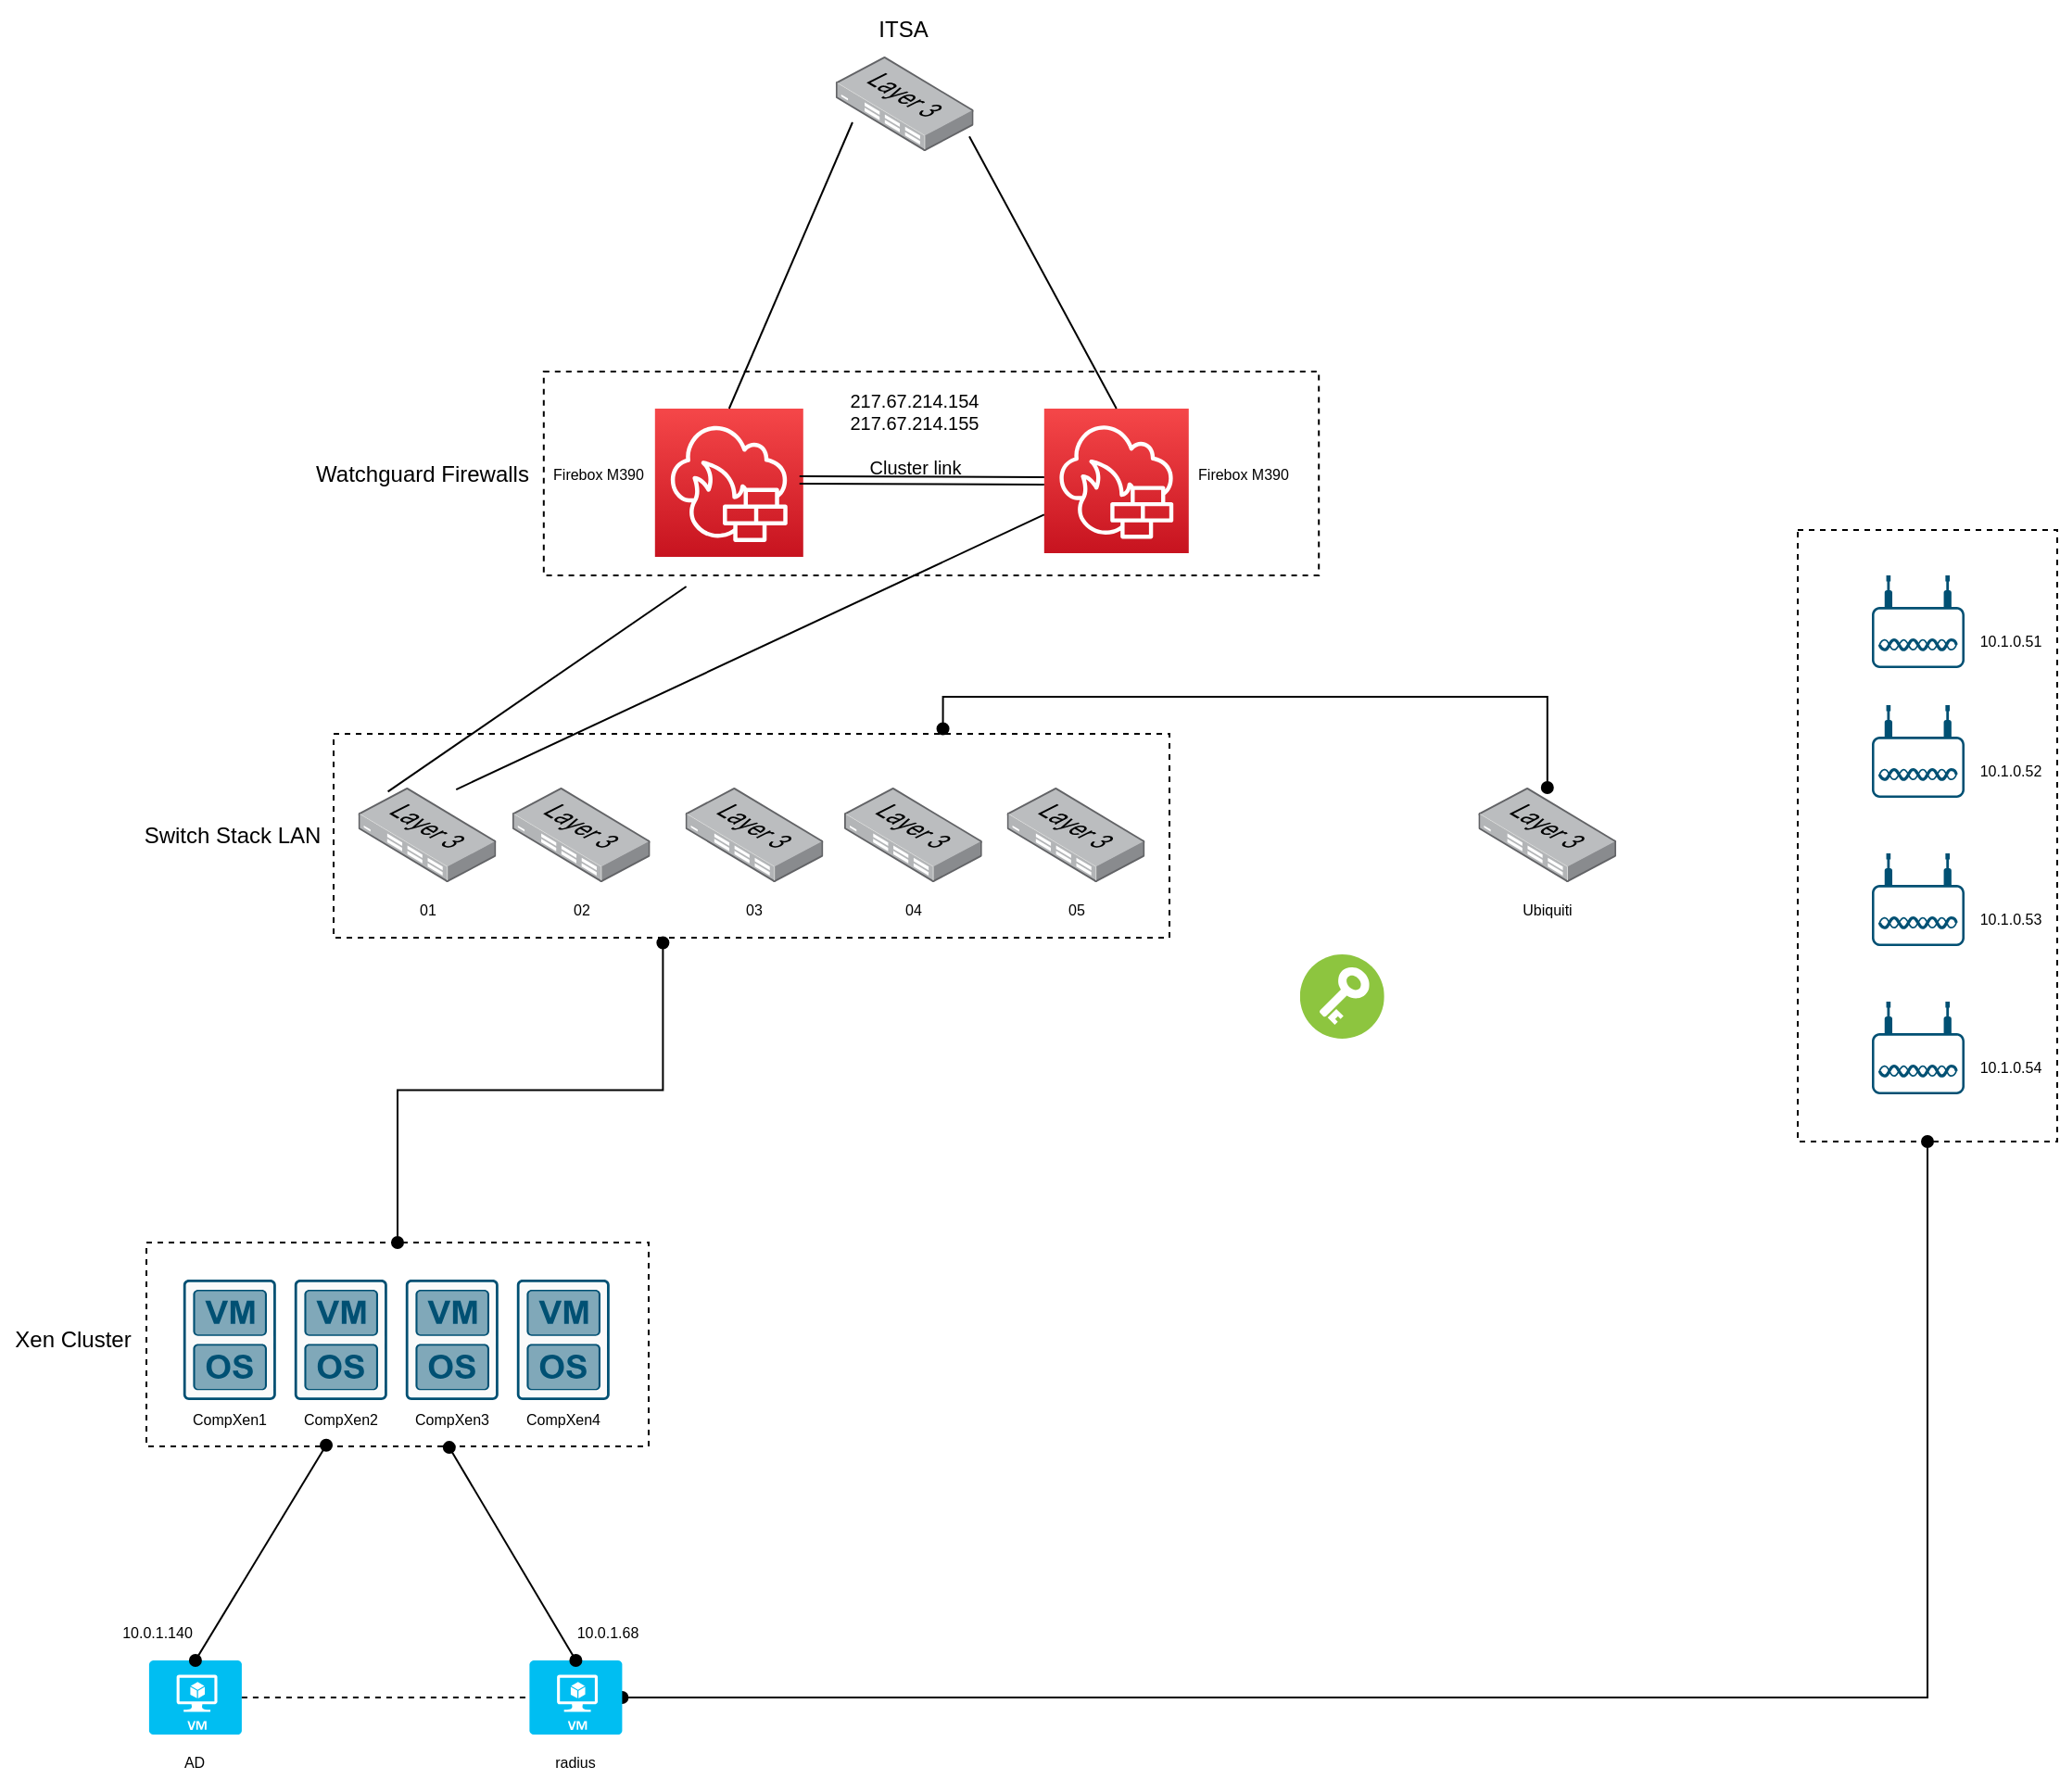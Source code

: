 <mxfile version="21.2.6" type="github">
  <diagram name="Page-1" id="Wfg3XRnyIgDn9pwfVtJL">
    <mxGraphModel dx="1509" dy="832" grid="1" gridSize="10" guides="1" tooltips="1" connect="1" arrows="1" fold="1" page="1" pageScale="1" pageWidth="1654" pageHeight="2336" math="0" shadow="0">
      <root>
        <mxCell id="0" />
        <mxCell id="1" parent="0" />
        <mxCell id="ZqtWc-u_GSEv3JjuH08--3" style="edgeStyle=orthogonalEdgeStyle;rounded=0;orthogonalLoop=1;jettySize=auto;html=1;exitX=0.5;exitY=1;exitDx=0;exitDy=0;entryX=1;entryY=0.5;entryDx=0;entryDy=0;entryPerimeter=0;startArrow=oval;startFill=1;endArrow=oval;endFill=1;" edge="1" parent="1" source="ZqtWc-u_GSEv3JjuH08--2" target="7yxVdLlIOz4UHGMku_4_-2">
          <mxGeometry relative="1" as="geometry" />
        </mxCell>
        <mxCell id="ZqtWc-u_GSEv3JjuH08--2" value="" style="rounded=0;whiteSpace=wrap;html=1;fillColor=none;dashed=1;" vertex="1" parent="1">
          <mxGeometry x="1160" y="790" width="140" height="330" as="geometry" />
        </mxCell>
        <mxCell id="kDWH9W8BgqDENdvICi3f-140" value="" style="rounded=0;whiteSpace=wrap;html=1;fillColor=none;dashed=1;" parent="1" vertex="1">
          <mxGeometry x="269" y="1174.5" width="271" height="110" as="geometry" />
        </mxCell>
        <mxCell id="kDWH9W8BgqDENdvICi3f-99" value="" style="rounded=0;whiteSpace=wrap;html=1;fillColor=none;dashed=1;" parent="1" vertex="1">
          <mxGeometry x="370" y="900" width="451" height="110" as="geometry" />
        </mxCell>
        <mxCell id="kDWH9W8BgqDENdvICi3f-77" value="" style="rounded=0;whiteSpace=wrap;html=1;fillColor=none;dashed=1;" parent="1" vertex="1">
          <mxGeometry x="483.4" y="704.5" width="418.2" height="110" as="geometry" />
        </mxCell>
        <mxCell id="kDWH9W8BgqDENdvICi3f-78" value="" style="sketch=0;points=[[0,0,0],[0.25,0,0],[0.5,0,0],[0.75,0,0],[1,0,0],[0,1,0],[0.25,1,0],[0.5,1,0],[0.75,1,0],[1,1,0],[0,0.25,0],[0,0.5,0],[0,0.75,0],[1,0.25,0],[1,0.5,0],[1,0.75,0]];outlineConnect=0;fontColor=#232F3E;gradientColor=#F54749;gradientDirection=north;fillColor=#C7131F;strokeColor=#ffffff;dashed=0;verticalLabelPosition=bottom;verticalAlign=top;align=center;html=1;fontSize=12;fontStyle=0;aspect=fixed;shape=mxgraph.aws4.resourceIcon;resIcon=mxgraph.aws4.network_firewall;" parent="1" vertex="1">
          <mxGeometry x="543.4" y="724.5" width="80" height="80" as="geometry" />
        </mxCell>
        <mxCell id="kDWH9W8BgqDENdvICi3f-79" value="" style="sketch=0;points=[[0,0,0],[0.25,0,0],[0.5,0,0],[0.75,0,0],[1,0,0],[0,1,0],[0.25,1,0],[0.5,1,0],[0.75,1,0],[1,1,0],[0,0.25,0],[0,0.5,0],[0,0.75,0],[1,0.25,0],[1,0.5,0],[1,0.75,0]];outlineConnect=0;fontColor=#232F3E;gradientColor=#F54749;gradientDirection=north;fillColor=#C7131F;strokeColor=#ffffff;dashed=0;verticalLabelPosition=bottom;verticalAlign=top;align=center;html=1;fontSize=12;fontStyle=0;aspect=fixed;shape=mxgraph.aws4.resourceIcon;resIcon=mxgraph.aws4.network_firewall;" parent="1" vertex="1">
          <mxGeometry x="753.4" y="724.5" width="78" height="78" as="geometry" />
        </mxCell>
        <mxCell id="kDWH9W8BgqDENdvICi3f-80" value="" style="shape=link;html=1;rounded=0;fontSize=20;entryX=0;entryY=0.5;entryDx=0;entryDy=0;entryPerimeter=0;" parent="1" target="kDWH9W8BgqDENdvICi3f-79" edge="1">
          <mxGeometry width="100" relative="1" as="geometry">
            <mxPoint x="621.4" y="763" as="sourcePoint" />
            <mxPoint x="721.4" y="763" as="targetPoint" />
          </mxGeometry>
        </mxCell>
        <mxCell id="kDWH9W8BgqDENdvICi3f-81" value="Cluster link" style="text;html=1;strokeColor=none;fillColor=none;align=center;verticalAlign=middle;whiteSpace=wrap;rounded=0;fontSize=10;" parent="1" vertex="1">
          <mxGeometry x="649.4" y="740.5" width="70" height="30" as="geometry" />
        </mxCell>
        <mxCell id="kDWH9W8BgqDENdvICi3f-82" value="&lt;div&gt;Firebox M390&lt;/div&gt;" style="text;html=1;strokeColor=none;fillColor=none;align=center;verticalAlign=middle;whiteSpace=wrap;rounded=0;fontSize=8;" parent="1" vertex="1">
          <mxGeometry x="483.4" y="744.5" width="60" height="30" as="geometry" />
        </mxCell>
        <mxCell id="kDWH9W8BgqDENdvICi3f-83" value="&lt;div&gt;Firebox M390&lt;/div&gt;" style="text;html=1;strokeColor=none;fillColor=none;align=center;verticalAlign=middle;whiteSpace=wrap;rounded=0;fontSize=8;" parent="1" vertex="1">
          <mxGeometry x="831.4" y="744.5" width="60" height="30" as="geometry" />
        </mxCell>
        <mxCell id="kDWH9W8BgqDENdvICi3f-84" value="Watchguard Firewalls" style="text;html=1;strokeColor=none;fillColor=none;align=center;verticalAlign=middle;whiteSpace=wrap;rounded=0;" parent="1" vertex="1">
          <mxGeometry x="353.1" y="744.5" width="130.3" height="30" as="geometry" />
        </mxCell>
        <mxCell id="kDWH9W8BgqDENdvICi3f-85" value="" style="image;points=[];aspect=fixed;html=1;align=center;shadow=0;dashed=0;image=img/lib/allied_telesis/switch/Switch_24_port_L3.svg;" parent="1" vertex="1">
          <mxGeometry x="640.9" y="534.5" width="74.4" height="51" as="geometry" />
        </mxCell>
        <mxCell id="kDWH9W8BgqDENdvICi3f-86" value="ITSA" style="text;html=1;strokeColor=none;fillColor=none;align=center;verticalAlign=middle;whiteSpace=wrap;rounded=0;" parent="1" vertex="1">
          <mxGeometry x="655.45" y="504.5" width="45.3" height="30" as="geometry" />
        </mxCell>
        <mxCell id="kDWH9W8BgqDENdvICi3f-87" value="" style="endArrow=none;html=1;rounded=0;entryX=0.122;entryY=0.696;entryDx=0;entryDy=0;entryPerimeter=0;exitX=0.5;exitY=0;exitDx=0;exitDy=0;exitPerimeter=0;" parent="1" source="kDWH9W8BgqDENdvICi3f-78" target="kDWH9W8BgqDENdvICi3f-85" edge="1">
          <mxGeometry width="50" height="50" relative="1" as="geometry">
            <mxPoint x="555.3" y="734.5" as="sourcePoint" />
            <mxPoint x="605.3" y="684.5" as="targetPoint" />
          </mxGeometry>
        </mxCell>
        <mxCell id="kDWH9W8BgqDENdvICi3f-88" value="" style="endArrow=none;html=1;rounded=0;entryX=0.969;entryY=0.845;entryDx=0;entryDy=0;entryPerimeter=0;exitX=0.5;exitY=0;exitDx=0;exitDy=0;exitPerimeter=0;" parent="1" source="kDWH9W8BgqDENdvICi3f-79" target="kDWH9W8BgqDENdvICi3f-85" edge="1">
          <mxGeometry width="50" height="50" relative="1" as="geometry">
            <mxPoint x="792" y="740" as="sourcePoint" />
            <mxPoint x="862" y="570" as="targetPoint" />
          </mxGeometry>
        </mxCell>
        <mxCell id="kDWH9W8BgqDENdvICi3f-89" value="" style="image;points=[];aspect=fixed;html=1;align=center;shadow=0;dashed=0;image=img/lib/allied_telesis/switch/Switch_24_port_L3.svg;" parent="1" vertex="1">
          <mxGeometry x="383.3" y="929" width="74.4" height="51" as="geometry" />
        </mxCell>
        <mxCell id="kDWH9W8BgqDENdvICi3f-90" value="&lt;div&gt;01&lt;/div&gt;" style="text;html=1;strokeColor=none;fillColor=none;align=center;verticalAlign=middle;whiteSpace=wrap;rounded=0;fontSize=8;" parent="1" vertex="1">
          <mxGeometry x="390.5" y="980" width="60" height="30" as="geometry" />
        </mxCell>
        <mxCell id="kDWH9W8BgqDENdvICi3f-91" value="" style="image;points=[];aspect=fixed;html=1;align=center;shadow=0;dashed=0;image=img/lib/allied_telesis/switch/Switch_24_port_L3.svg;" parent="1" vertex="1">
          <mxGeometry x="466.4" y="929" width="74.4" height="51" as="geometry" />
        </mxCell>
        <mxCell id="kDWH9W8BgqDENdvICi3f-92" value="02" style="text;html=1;strokeColor=none;fillColor=none;align=center;verticalAlign=middle;whiteSpace=wrap;rounded=0;fontSize=8;" parent="1" vertex="1">
          <mxGeometry x="473.6" y="980" width="60" height="30" as="geometry" />
        </mxCell>
        <mxCell id="kDWH9W8BgqDENdvICi3f-93" value="" style="image;points=[];aspect=fixed;html=1;align=center;shadow=0;dashed=0;image=img/lib/allied_telesis/switch/Switch_24_port_L3.svg;" parent="1" vertex="1">
          <mxGeometry x="559.8" y="929" width="74.4" height="51" as="geometry" />
        </mxCell>
        <mxCell id="kDWH9W8BgqDENdvICi3f-94" value="03" style="text;html=1;strokeColor=none;fillColor=none;align=center;verticalAlign=middle;whiteSpace=wrap;rounded=0;fontSize=8;" parent="1" vertex="1">
          <mxGeometry x="567.0" y="980" width="60" height="30" as="geometry" />
        </mxCell>
        <mxCell id="kDWH9W8BgqDENdvICi3f-95" value="" style="image;points=[];aspect=fixed;html=1;align=center;shadow=0;dashed=0;image=img/lib/allied_telesis/switch/Switch_24_port_L3.svg;" parent="1" vertex="1">
          <mxGeometry x="645.5" y="929" width="74.4" height="51" as="geometry" />
        </mxCell>
        <mxCell id="kDWH9W8BgqDENdvICi3f-96" value="04" style="text;html=1;strokeColor=none;fillColor=none;align=center;verticalAlign=middle;whiteSpace=wrap;rounded=0;fontSize=8;" parent="1" vertex="1">
          <mxGeometry x="652.7" y="980" width="60" height="30" as="geometry" />
        </mxCell>
        <mxCell id="kDWH9W8BgqDENdvICi3f-97" value="" style="image;points=[];aspect=fixed;html=1;align=center;shadow=0;dashed=0;image=img/lib/allied_telesis/switch/Switch_24_port_L3.svg;" parent="1" vertex="1">
          <mxGeometry x="733.3" y="929" width="74.4" height="51" as="geometry" />
        </mxCell>
        <mxCell id="kDWH9W8BgqDENdvICi3f-98" value="05" style="text;html=1;strokeColor=none;fillColor=none;align=center;verticalAlign=middle;whiteSpace=wrap;rounded=0;fontSize=8;" parent="1" vertex="1">
          <mxGeometry x="740.5" y="980" width="60" height="30" as="geometry" />
        </mxCell>
        <mxCell id="kDWH9W8BgqDENdvICi3f-100" value="Switch Stack LAN" style="text;html=1;strokeColor=none;fillColor=none;align=center;verticalAlign=middle;whiteSpace=wrap;rounded=0;" parent="1" vertex="1">
          <mxGeometry x="261" y="940" width="109" height="30" as="geometry" />
        </mxCell>
        <mxCell id="kDWH9W8BgqDENdvICi3f-105" value="" style="endArrow=none;html=1;rounded=0;exitX=0.215;exitY=0.043;exitDx=0;exitDy=0;exitPerimeter=0;" parent="1" source="kDWH9W8BgqDENdvICi3f-89" edge="1">
          <mxGeometry width="50" height="50" relative="1" as="geometry">
            <mxPoint x="510.3" y="870.5" as="sourcePoint" />
            <mxPoint x="560.3" y="820.5" as="targetPoint" />
            <Array as="points" />
          </mxGeometry>
        </mxCell>
        <mxCell id="kDWH9W8BgqDENdvICi3f-107" value="" style="endArrow=none;html=1;rounded=0;exitX=0.71;exitY=0.02;exitDx=0;exitDy=0;exitPerimeter=0;" parent="1" source="kDWH9W8BgqDENdvICi3f-89" target="kDWH9W8BgqDENdvICi3f-79" edge="1">
          <mxGeometry width="50" height="50" relative="1" as="geometry">
            <mxPoint x="528.3" y="918.5" as="sourcePoint" />
            <mxPoint x="595.6" y="829" as="targetPoint" />
            <Array as="points" />
          </mxGeometry>
        </mxCell>
        <mxCell id="kDWH9W8BgqDENdvICi3f-142" value="" style="edgeStyle=orthogonalEdgeStyle;rounded=0;orthogonalLoop=1;jettySize=auto;html=1;entryX=0.729;entryY=-0.025;entryDx=0;entryDy=0;entryPerimeter=0;startArrow=oval;startFill=1;endArrow=oval;endFill=1;" parent="1" source="kDWH9W8BgqDENdvICi3f-127" target="kDWH9W8BgqDENdvICi3f-99" edge="1">
          <mxGeometry relative="1" as="geometry">
            <Array as="points">
              <mxPoint x="1025.1" y="880" />
              <mxPoint x="699.1" y="880" />
            </Array>
          </mxGeometry>
        </mxCell>
        <mxCell id="kDWH9W8BgqDENdvICi3f-127" value="" style="image;points=[];aspect=fixed;html=1;align=center;shadow=0;dashed=0;image=img/lib/allied_telesis/switch/Switch_24_port_L3.svg;" parent="1" vertex="1">
          <mxGeometry x="987.7" y="929" width="74.4" height="51" as="geometry" />
        </mxCell>
        <mxCell id="kDWH9W8BgqDENdvICi3f-128" value="Ubiquiti" style="text;html=1;strokeColor=none;fillColor=none;align=center;verticalAlign=middle;whiteSpace=wrap;rounded=0;fontSize=8;" parent="1" vertex="1">
          <mxGeometry x="994.9" y="980" width="60" height="30" as="geometry" />
        </mxCell>
        <mxCell id="kDWH9W8BgqDENdvICi3f-132" value="" style="sketch=0;points=[[0.015,0.015,0],[0.985,0.015,0],[0.985,0.985,0],[0.015,0.985,0],[0.25,0,0],[0.5,0,0],[0.75,0,0],[1,0.25,0],[1,0.5,0],[1,0.75,0],[0.75,1,0],[0.5,1,0],[0.25,1,0],[0,0.75,0],[0,0.5,0],[0,0.25,0]];verticalLabelPosition=bottom;html=1;verticalAlign=top;aspect=fixed;align=center;pointerEvents=1;shape=mxgraph.cisco19.rect;prIcon=hypervisor;fillColor=#FAFAFA;strokeColor=#005073;" parent="1" vertex="1">
          <mxGeometry x="288.9" y="1194.5" width="50" height="65" as="geometry" />
        </mxCell>
        <mxCell id="kDWH9W8BgqDENdvICi3f-133" value="CompXen1" style="text;html=1;strokeColor=none;fillColor=none;align=center;verticalAlign=middle;whiteSpace=wrap;rounded=0;fontSize=8;" parent="1" vertex="1">
          <mxGeometry x="283.9" y="1254.5" width="60" height="30" as="geometry" />
        </mxCell>
        <mxCell id="kDWH9W8BgqDENdvICi3f-134" value="" style="sketch=0;points=[[0.015,0.015,0],[0.985,0.015,0],[0.985,0.985,0],[0.015,0.985,0],[0.25,0,0],[0.5,0,0],[0.75,0,0],[1,0.25,0],[1,0.5,0],[1,0.75,0],[0.75,1,0],[0.5,1,0],[0.25,1,0],[0,0.75,0],[0,0.5,0],[0,0.25,0]];verticalLabelPosition=bottom;html=1;verticalAlign=top;aspect=fixed;align=center;pointerEvents=1;shape=mxgraph.cisco19.rect;prIcon=hypervisor;fillColor=#FAFAFA;strokeColor=#005073;" parent="1" vertex="1">
          <mxGeometry x="348.9" y="1194.5" width="50" height="65" as="geometry" />
        </mxCell>
        <mxCell id="kDWH9W8BgqDENdvICi3f-135" value="CompXen2" style="text;html=1;strokeColor=none;fillColor=none;align=center;verticalAlign=middle;whiteSpace=wrap;rounded=0;fontSize=8;" parent="1" vertex="1">
          <mxGeometry x="343.9" y="1254.5" width="60" height="30" as="geometry" />
        </mxCell>
        <mxCell id="kDWH9W8BgqDENdvICi3f-136" value="" style="sketch=0;points=[[0.015,0.015,0],[0.985,0.015,0],[0.985,0.985,0],[0.015,0.985,0],[0.25,0,0],[0.5,0,0],[0.75,0,0],[1,0.25,0],[1,0.5,0],[1,0.75,0],[0.75,1,0],[0.5,1,0],[0.25,1,0],[0,0.75,0],[0,0.5,0],[0,0.25,0]];verticalLabelPosition=bottom;html=1;verticalAlign=top;aspect=fixed;align=center;pointerEvents=1;shape=mxgraph.cisco19.rect;prIcon=hypervisor;fillColor=#FAFAFA;strokeColor=#005073;" parent="1" vertex="1">
          <mxGeometry x="408.9" y="1194.5" width="50" height="65" as="geometry" />
        </mxCell>
        <mxCell id="kDWH9W8BgqDENdvICi3f-137" value="CompXen3" style="text;html=1;strokeColor=none;fillColor=none;align=center;verticalAlign=middle;whiteSpace=wrap;rounded=0;fontSize=8;" parent="1" vertex="1">
          <mxGeometry x="403.9" y="1254.5" width="60" height="30" as="geometry" />
        </mxCell>
        <mxCell id="kDWH9W8BgqDENdvICi3f-138" value="" style="sketch=0;points=[[0.015,0.015,0],[0.985,0.015,0],[0.985,0.985,0],[0.015,0.985,0],[0.25,0,0],[0.5,0,0],[0.75,0,0],[1,0.25,0],[1,0.5,0],[1,0.75,0],[0.75,1,0],[0.5,1,0],[0.25,1,0],[0,0.75,0],[0,0.5,0],[0,0.25,0]];verticalLabelPosition=bottom;html=1;verticalAlign=top;aspect=fixed;align=center;pointerEvents=1;shape=mxgraph.cisco19.rect;prIcon=hypervisor;fillColor=#FAFAFA;strokeColor=#005073;" parent="1" vertex="1">
          <mxGeometry x="468.9" y="1194.5" width="50" height="65" as="geometry" />
        </mxCell>
        <mxCell id="kDWH9W8BgqDENdvICi3f-139" value="CompXen4" style="text;html=1;strokeColor=none;fillColor=none;align=center;verticalAlign=middle;whiteSpace=wrap;rounded=0;fontSize=8;" parent="1" vertex="1">
          <mxGeometry x="463.9" y="1254.5" width="60" height="30" as="geometry" />
        </mxCell>
        <mxCell id="kDWH9W8BgqDENdvICi3f-144" style="edgeStyle=orthogonalEdgeStyle;rounded=0;orthogonalLoop=1;jettySize=auto;html=1;exitX=0.5;exitY=0;exitDx=0;exitDy=0;entryX=0.394;entryY=1.025;entryDx=0;entryDy=0;entryPerimeter=0;startArrow=oval;startFill=1;endArrow=oval;endFill=1;" parent="1" source="kDWH9W8BgqDENdvICi3f-140" target="kDWH9W8BgqDENdvICi3f-99" edge="1">
          <mxGeometry relative="1" as="geometry" />
        </mxCell>
        <mxCell id="kDWH9W8BgqDENdvICi3f-141" value="Xen Cluster" style="text;html=1;strokeColor=none;fillColor=none;align=center;verticalAlign=middle;whiteSpace=wrap;rounded=0;" parent="1" vertex="1">
          <mxGeometry x="190" y="1212" width="79" height="30" as="geometry" />
        </mxCell>
        <mxCell id="kDWH9W8BgqDENdvICi3f-161" value="&lt;div&gt;217.67.214.154&lt;/div&gt;&lt;div&gt;217.67.214.155&lt;br&gt;&lt;/div&gt;" style="text;html=1;strokeColor=none;fillColor=none;align=center;verticalAlign=middle;whiteSpace=wrap;rounded=0;fontSize=10;" parent="1" vertex="1">
          <mxGeometry x="633.8" y="710.5" width="99.1" height="30" as="geometry" />
        </mxCell>
        <mxCell id="7yxVdLlIOz4UHGMku_4_-1" value="" style="verticalLabelPosition=bottom;html=1;verticalAlign=top;align=center;strokeColor=none;fillColor=#00BEF2;shape=mxgraph.azure.virtual_machine;" parent="1" vertex="1">
          <mxGeometry x="270.45" y="1400" width="50" height="40" as="geometry" />
        </mxCell>
        <mxCell id="7yxVdLlIOz4UHGMku_4_-2" value="" style="verticalLabelPosition=bottom;html=1;verticalAlign=top;align=center;strokeColor=none;fillColor=#00BEF2;shape=mxgraph.azure.virtual_machine;" parent="1" vertex="1">
          <mxGeometry x="475.7" y="1400" width="50" height="40" as="geometry" />
        </mxCell>
        <mxCell id="7yxVdLlIOz4UHGMku_4_-4" value="" style="endArrow=oval;html=1;rounded=0;exitX=0.5;exitY=0;exitDx=0;exitDy=0;exitPerimeter=0;entryX=0.358;entryY=0.994;entryDx=0;entryDy=0;entryPerimeter=0;startArrow=oval;startFill=1;endFill=1;" parent="1" source="7yxVdLlIOz4UHGMku_4_-1" target="kDWH9W8BgqDENdvICi3f-140" edge="1">
          <mxGeometry width="50" height="50" relative="1" as="geometry">
            <mxPoint x="320" y="1350" as="sourcePoint" />
            <mxPoint x="370" y="1300" as="targetPoint" />
          </mxGeometry>
        </mxCell>
        <mxCell id="7yxVdLlIOz4UHGMku_4_-5" value="" style="endArrow=oval;html=1;rounded=0;exitX=0.5;exitY=0;exitDx=0;exitDy=0;exitPerimeter=0;entryX=0.603;entryY=1.005;entryDx=0;entryDy=0;entryPerimeter=0;endFill=1;startArrow=oval;startFill=1;" parent="1" source="7yxVdLlIOz4UHGMku_4_-2" target="kDWH9W8BgqDENdvICi3f-140" edge="1">
          <mxGeometry width="50" height="50" relative="1" as="geometry">
            <mxPoint x="503.4" y="1375" as="sourcePoint" />
            <mxPoint x="543.4" y="1294" as="targetPoint" />
          </mxGeometry>
        </mxCell>
        <mxCell id="7yxVdLlIOz4UHGMku_4_-6" value="radius" style="text;html=1;strokeColor=none;fillColor=none;align=center;verticalAlign=middle;whiteSpace=wrap;rounded=0;fontSize=8;" parent="1" vertex="1">
          <mxGeometry x="477.3" y="1445" width="46.8" height="20" as="geometry" />
        </mxCell>
        <mxCell id="7yxVdLlIOz4UHGMku_4_-7" value="AD" style="text;html=1;strokeColor=none;fillColor=none;align=center;verticalAlign=middle;whiteSpace=wrap;rounded=0;fontSize=8;" parent="1" vertex="1">
          <mxGeometry x="282.4" y="1440" width="26.1" height="30" as="geometry" />
        </mxCell>
        <mxCell id="7yxVdLlIOz4UHGMku_4_-9" value="10.0.1.140" style="text;html=1;strokeColor=none;fillColor=none;align=center;verticalAlign=middle;whiteSpace=wrap;rounded=0;fontSize=8;" parent="1" vertex="1">
          <mxGeometry x="250.0" y="1370" width="50" height="30" as="geometry" />
        </mxCell>
        <mxCell id="7yxVdLlIOz4UHGMku_4_-10" value="10.0.1.68" style="text;html=1;strokeColor=none;fillColor=none;align=center;verticalAlign=middle;whiteSpace=wrap;rounded=0;fontSize=8;" parent="1" vertex="1">
          <mxGeometry x="493.4" y="1370" width="50" height="30" as="geometry" />
        </mxCell>
        <mxCell id="7yxVdLlIOz4UHGMku_4_-11" value="" style="endArrow=none;html=1;rounded=0;exitX=1;exitY=0.5;exitDx=0;exitDy=0;exitPerimeter=0;entryX=0;entryY=0.5;entryDx=0;entryDy=0;entryPerimeter=0;dashed=1;" parent="1" source="7yxVdLlIOz4UHGMku_4_-1" target="7yxVdLlIOz4UHGMku_4_-2" edge="1">
          <mxGeometry width="50" height="50" relative="1" as="geometry">
            <mxPoint x="340.5" y="1430" as="sourcePoint" />
            <mxPoint x="390.5" y="1380" as="targetPoint" />
          </mxGeometry>
        </mxCell>
        <mxCell id="7yxVdLlIOz4UHGMku_4_-12" value="" style="points=[[0.03,0.36,0],[0.18,0,0],[0.5,0.34,0],[0.82,0,0],[0.97,0.36,0],[1,0.67,0],[0.975,0.975,0],[0.5,1,0],[0.025,0.975,0],[0,0.67,0]];verticalLabelPosition=bottom;sketch=0;html=1;verticalAlign=top;aspect=fixed;align=center;pointerEvents=1;shape=mxgraph.cisco19.wireless_access_point;fillColor=#005073;strokeColor=none;" parent="1" vertex="1">
          <mxGeometry x="1200" y="814.5" width="50" height="50" as="geometry" />
        </mxCell>
        <mxCell id="7yxVdLlIOz4UHGMku_4_-13" value="" style="points=[[0.03,0.36,0],[0.18,0,0],[0.5,0.34,0],[0.82,0,0],[0.97,0.36,0],[1,0.67,0],[0.975,0.975,0],[0.5,1,0],[0.025,0.975,0],[0,0.67,0]];verticalLabelPosition=bottom;sketch=0;html=1;verticalAlign=top;aspect=fixed;align=center;pointerEvents=1;shape=mxgraph.cisco19.wireless_access_point;fillColor=#005073;strokeColor=none;" parent="1" vertex="1">
          <mxGeometry x="1200" y="884.5" width="50" height="50" as="geometry" />
        </mxCell>
        <mxCell id="7yxVdLlIOz4UHGMku_4_-14" value="" style="points=[[0.03,0.36,0],[0.18,0,0],[0.5,0.34,0],[0.82,0,0],[0.97,0.36,0],[1,0.67,0],[0.975,0.975,0],[0.5,1,0],[0.025,0.975,0],[0,0.67,0]];verticalLabelPosition=bottom;sketch=0;html=1;verticalAlign=top;aspect=fixed;align=center;pointerEvents=1;shape=mxgraph.cisco19.wireless_access_point;fillColor=#005073;strokeColor=none;" parent="1" vertex="1">
          <mxGeometry x="1200" y="964.5" width="50" height="50" as="geometry" />
        </mxCell>
        <mxCell id="7yxVdLlIOz4UHGMku_4_-15" value="" style="points=[[0.03,0.36,0],[0.18,0,0],[0.5,0.34,0],[0.82,0,0],[0.97,0.36,0],[1,0.67,0],[0.975,0.975,0],[0.5,1,0],[0.025,0.975,0],[0,0.67,0]];verticalLabelPosition=bottom;sketch=0;html=1;verticalAlign=top;aspect=fixed;align=center;pointerEvents=1;shape=mxgraph.cisco19.wireless_access_point;fillColor=#005073;strokeColor=none;" parent="1" vertex="1">
          <mxGeometry x="1200" y="1044.5" width="50" height="50" as="geometry" />
        </mxCell>
        <mxCell id="7yxVdLlIOz4UHGMku_4_-16" value="10.1.0.51" style="text;html=1;strokeColor=none;fillColor=none;align=center;verticalAlign=middle;whiteSpace=wrap;rounded=0;fontSize=8;" parent="1" vertex="1">
          <mxGeometry x="1250" y="834.5" width="50" height="30" as="geometry" />
        </mxCell>
        <mxCell id="7yxVdLlIOz4UHGMku_4_-17" value="10.1.0.52" style="text;html=1;strokeColor=none;fillColor=none;align=center;verticalAlign=middle;whiteSpace=wrap;rounded=0;fontSize=8;" parent="1" vertex="1">
          <mxGeometry x="1250" y="904.5" width="50" height="30" as="geometry" />
        </mxCell>
        <mxCell id="7yxVdLlIOz4UHGMku_4_-18" value="10.1.0.53" style="text;html=1;strokeColor=none;fillColor=none;align=center;verticalAlign=middle;whiteSpace=wrap;rounded=0;fontSize=8;" parent="1" vertex="1">
          <mxGeometry x="1250" y="984.5" width="50" height="30" as="geometry" />
        </mxCell>
        <mxCell id="7yxVdLlIOz4UHGMku_4_-19" value="10.1.0.54" style="text;html=1;strokeColor=none;fillColor=none;align=center;verticalAlign=middle;whiteSpace=wrap;rounded=0;fontSize=8;" parent="1" vertex="1">
          <mxGeometry x="1250" y="1064.5" width="50" height="30" as="geometry" />
        </mxCell>
        <mxCell id="ZqtWc-u_GSEv3JjuH08--1" value="" style="image;aspect=fixed;perimeter=ellipsePerimeter;html=1;align=center;shadow=0;dashed=0;fontColor=#4277BB;labelBackgroundColor=default;fontSize=12;spacingTop=3;image=img/lib/ibm/vpc/Key.svg;" vertex="1" parent="1">
          <mxGeometry x="891.4" y="1019" width="45.5" height="45.5" as="geometry" />
        </mxCell>
      </root>
    </mxGraphModel>
  </diagram>
</mxfile>
